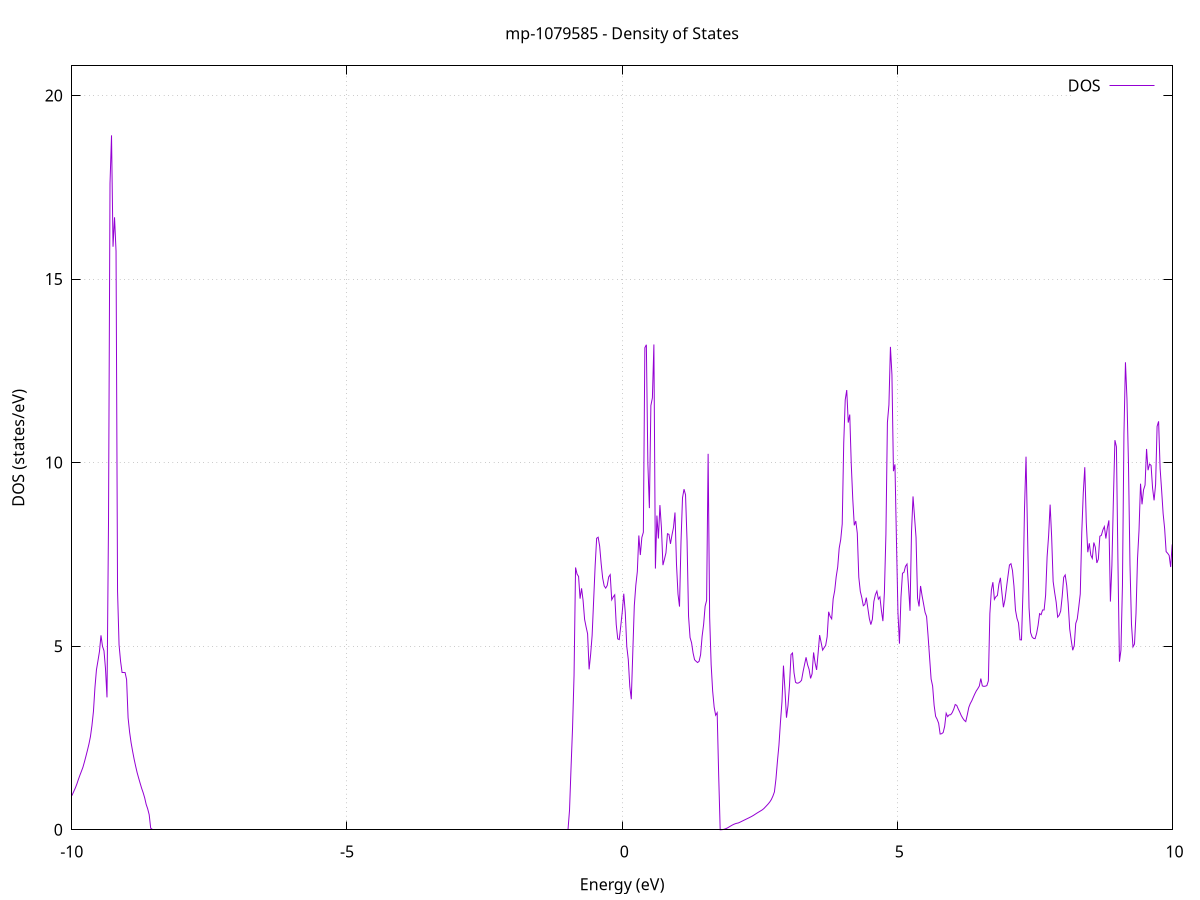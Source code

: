 set title 'mp-1079585 - Density of States'
set xlabel 'Energy (eV)'
set ylabel 'DOS (states/eV)'
set grid
set xrange [-10:10]
set yrange [0:20.806]
set xzeroaxis lt -1
set terminal png size 800,600
set output 'mp-1079585_dos_gnuplot.png'
plot '-' using 1:2 with lines title 'DOS'
-28.358600 0.000000
-28.331200 0.000000
-28.303800 0.000000
-28.276500 0.000000
-28.249100 0.000000
-28.221700 0.000000
-28.194300 0.000000
-28.167000 0.000000
-28.139600 0.000000
-28.112200 0.000000
-28.084800 0.000000
-28.057500 0.000000
-28.030100 0.000000
-28.002700 0.000000
-27.975300 0.000000
-27.948000 0.000000
-27.920600 0.000000
-27.893200 0.000000
-27.865800 0.000000
-27.838500 0.000000
-27.811100 0.000000
-27.783700 0.000000
-27.756300 0.000000
-27.729000 0.000000
-27.701600 0.000000
-27.674200 0.000000
-27.646800 0.000000
-27.619500 0.000000
-27.592100 0.000000
-27.564700 0.000000
-27.537300 0.000000
-27.510000 0.000000
-27.482600 0.000000
-27.455200 0.000000
-27.427800 0.000000
-27.400500 0.000000
-27.373100 0.000000
-27.345700 0.000000
-27.318300 0.000000
-27.291000 0.000000
-27.263600 0.000000
-27.236200 0.000000
-27.208800 0.000000
-27.181500 0.000000
-27.154100 0.000000
-27.126700 0.000000
-27.099300 0.000000
-27.072000 0.000000
-27.044600 0.000000
-27.017200 0.000000
-26.989800 0.000000
-26.962500 0.000000
-26.935100 0.000000
-26.907700 0.000000
-26.880300 0.000000
-26.853000 0.000000
-26.825600 0.000000
-26.798200 0.000000
-26.770800 0.000000
-26.743500 0.000000
-26.716100 0.000000
-26.688700 0.000000
-26.661300 0.000000
-26.634000 0.000000
-26.606600 0.000000
-26.579200 0.000000
-26.551800 0.000000
-26.524500 0.000000
-26.497100 0.000000
-26.469700 0.000000
-26.442300 0.000000
-26.415000 0.000000
-26.387600 0.000000
-26.360200 0.000000
-26.332800 0.000000
-26.305500 0.000000
-26.278100 0.000000
-26.250700 0.000000
-26.223300 0.000000
-26.196000 0.000000
-26.168600 0.000000
-26.141200 0.000000
-26.113800 0.000000
-26.086500 0.000000
-26.059100 0.000000
-26.031700 0.000000
-26.004300 0.000000
-25.977000 0.000000
-25.949600 0.000000
-25.922200 0.000000
-25.894800 0.000000
-25.867500 0.027200
-25.840100 1.627800
-25.812700 2.533800
-25.785300 3.947300
-25.758000 5.963600
-25.730600 22.195300
-25.703200 17.760400
-25.675800 16.967700
-25.648500 10.940600
-25.621100 17.395200
-25.593700 12.809200
-25.566300 15.262800
-25.539000 22.677500
-25.511600 36.453600
-25.484200 14.955800
-25.456800 11.227900
-25.429500 7.189900
-25.402100 24.987900
-25.374700 32.538700
-25.347300 25.396000
-25.320000 23.154300
-25.292600 31.966600
-25.265200 29.350400
-25.237800 24.668700
-25.210500 28.926600
-25.183100 40.632300
-25.155700 28.758900
-25.128300 27.466700
-25.101000 34.075200
-25.073600 37.921000
-25.046200 42.115500
-25.018800 29.032900
-24.991500 65.726000
-24.964100 39.393700
-24.936700 49.626000
-24.909300 63.841100
-24.882000 43.917400
-24.854600 40.672600
-24.827200 59.033000
-24.799800 52.397600
-24.772400 25.109100
-24.745100 31.023100
-24.717700 36.396300
-24.690300 37.401300
-24.662900 30.272800
-24.635600 65.799100
-24.608200 60.299900
-24.580800 0.000000
-24.553400 0.000000
-24.526100 0.000000
-24.498700 0.000000
-24.471300 0.000000
-24.443900 0.000000
-24.416600 0.000000
-24.389200 0.000000
-24.361800 0.000000
-24.334400 0.000000
-24.307100 0.000000
-24.279700 0.000000
-24.252300 0.000000
-24.224900 0.000000
-24.197600 0.000000
-24.170200 0.000000
-24.142800 0.000000
-24.115400 0.000000
-24.088100 0.000000
-24.060700 0.000000
-24.033300 0.000000
-24.005900 0.000000
-23.978600 0.000000
-23.951200 0.000000
-23.923800 0.000000
-23.896400 0.000000
-23.869100 0.000000
-23.841700 0.000000
-23.814300 0.000000
-23.786900 0.000000
-23.759600 0.000000
-23.732200 0.000000
-23.704800 0.000000
-23.677400 0.000000
-23.650100 0.000000
-23.622700 0.000000
-23.595300 0.000000
-23.567900 0.000000
-23.540600 0.000000
-23.513200 0.000000
-23.485800 0.000000
-23.458400 0.000000
-23.431100 0.000000
-23.403700 0.000000
-23.376300 0.000000
-23.348900 0.000000
-23.321600 0.000000
-23.294200 0.000000
-23.266800 0.000000
-23.239400 0.000000
-23.212100 0.000000
-23.184700 0.000000
-23.157300 0.000000
-23.129900 0.000000
-23.102600 0.000000
-23.075200 0.000000
-23.047800 0.000000
-23.020400 0.000000
-22.993100 0.000000
-22.965700 0.000000
-22.938300 0.000000
-22.910900 0.000000
-22.883600 0.000000
-22.856200 0.000000
-22.828800 0.000000
-22.801400 0.000000
-22.774100 0.000000
-22.746700 0.000000
-22.719300 0.000000
-22.691900 0.000000
-22.664600 0.000000
-22.637200 0.000000
-22.609800 0.000000
-22.582400 0.000000
-22.555100 0.000000
-22.527700 0.000000
-22.500300 0.000000
-22.472900 0.000000
-22.445600 0.000000
-22.418200 0.000000
-22.390800 0.000000
-22.363400 0.000000
-22.336100 0.000000
-22.308700 0.000000
-22.281300 0.000000
-22.253900 0.000000
-22.226600 0.000000
-22.199200 0.000000
-22.171800 0.000000
-22.144400 0.000000
-22.117100 0.000000
-22.089700 0.000000
-22.062300 0.000000
-22.034900 0.000000
-22.007600 0.000000
-21.980200 0.000000
-21.952800 0.000000
-21.925400 0.000000
-21.898100 0.000000
-21.870700 0.000000
-21.843300 0.000000
-21.815900 0.000000
-21.788600 0.000000
-21.761200 0.000000
-21.733800 0.000000
-21.706400 0.000000
-21.679100 0.000000
-21.651700 0.000000
-21.624300 0.000000
-21.596900 0.000000
-21.569600 0.000000
-21.542200 0.000000
-21.514800 0.000000
-21.487400 0.000000
-21.460100 0.000000
-21.432700 0.000000
-21.405300 0.000000
-21.377900 0.000000
-21.350600 0.000000
-21.323200 0.000000
-21.295800 0.000000
-21.268400 0.000000
-21.241100 0.000000
-21.213700 0.000000
-21.186300 0.000000
-21.158900 0.000000
-21.131600 0.000000
-21.104200 0.000000
-21.076800 0.000000
-21.049400 0.000000
-21.022100 0.000000
-20.994700 0.000000
-20.967300 0.000000
-20.939900 0.000000
-20.912600 0.000000
-20.885200 0.000000
-20.857800 0.000000
-20.830400 0.000000
-20.803100 0.000000
-20.775700 0.000000
-20.748300 0.000000
-20.720900 0.000000
-20.693600 0.000000
-20.666200 0.000000
-20.638800 0.000000
-20.611400 0.000000
-20.584100 0.000000
-20.556700 0.000000
-20.529300 0.000000
-20.501900 0.000000
-20.474600 0.000000
-20.447200 0.000000
-20.419800 0.000000
-20.392400 0.000000
-20.365100 0.000000
-20.337700 0.000000
-20.310300 0.000000
-20.282900 0.000000
-20.255600 0.000000
-20.228200 0.000000
-20.200800 0.000000
-20.173400 0.000000
-20.146100 0.000000
-20.118700 0.000000
-20.091300 0.000000
-20.063900 0.000000
-20.036600 0.000000
-20.009200 0.000000
-19.981800 0.000000
-19.954400 0.000000
-19.927100 0.000000
-19.899700 0.000000
-19.872300 0.000000
-19.844900 0.000000
-19.817600 0.000000
-19.790200 0.000000
-19.762800 0.000000
-19.735400 0.000000
-19.708100 0.000000
-19.680700 0.000000
-19.653300 0.000000
-19.625900 0.000000
-19.598600 0.000000
-19.571200 0.000000
-19.543800 0.000000
-19.516400 0.000000
-19.489100 0.000000
-19.461700 0.000000
-19.434300 0.000000
-19.406900 0.000000
-19.379600 0.000000
-19.352200 0.000000
-19.324800 0.000000
-19.297400 0.000000
-19.270100 0.000000
-19.242700 0.000000
-19.215300 0.000000
-19.187900 0.000000
-19.160600 0.000000
-19.133200 0.000000
-19.105800 0.000000
-19.078400 0.000000
-19.051100 0.000000
-19.023700 0.000000
-18.996300 0.000000
-18.968900 0.000000
-18.941600 0.000000
-18.914200 0.000000
-18.886800 0.000000
-18.859400 0.000000
-18.832000 0.000000
-18.804700 0.000000
-18.777300 0.000000
-18.749900 0.000000
-18.722500 0.000000
-18.695200 0.000000
-18.667800 0.000000
-18.640400 0.000000
-18.613000 0.000000
-18.585700 0.000000
-18.558300 0.000000
-18.530900 0.000000
-18.503500 0.000000
-18.476200 0.000000
-18.448800 0.000000
-18.421400 0.000000
-18.394000 0.000000
-18.366700 0.000000
-18.339300 0.000000
-18.311900 0.000000
-18.284500 0.000000
-18.257200 0.000000
-18.229800 0.000000
-18.202400 0.000000
-18.175000 0.000000
-18.147700 0.000000
-18.120300 0.000000
-18.092900 0.000000
-18.065500 0.000000
-18.038200 0.000000
-18.010800 0.000000
-17.983400 0.000000
-17.956000 0.000000
-17.928700 0.000000
-17.901300 0.000000
-17.873900 0.000000
-17.846500 0.000000
-17.819200 0.000000
-17.791800 0.000000
-17.764400 0.000000
-17.737000 0.000000
-17.709700 0.000000
-17.682300 0.000000
-17.654900 0.000000
-17.627500 0.000000
-17.600200 0.000000
-17.572800 0.000000
-17.545400 0.000000
-17.518000 0.000000
-17.490700 0.000000
-17.463300 0.000000
-17.435900 0.000000
-17.408500 0.000000
-17.381200 0.000000
-17.353800 0.000000
-17.326400 0.000000
-17.299000 0.000000
-17.271700 0.000000
-17.244300 0.000000
-17.216900 0.000000
-17.189500 0.000000
-17.162200 0.000000
-17.134800 0.000000
-17.107400 0.000000
-17.080000 0.000000
-17.052700 0.000000
-17.025300 0.000000
-16.997900 0.000000
-16.970500 0.000000
-16.943200 0.000000
-16.915800 0.000000
-16.888400 0.000000
-16.861000 0.000000
-16.833700 0.000000
-16.806300 0.000000
-16.778900 0.000000
-16.751500 0.000000
-16.724200 0.000000
-16.696800 0.000000
-16.669400 0.000000
-16.642000 0.000000
-16.614700 0.000000
-16.587300 0.000000
-16.559900 0.000000
-16.532500 0.000000
-16.505200 0.000000
-16.477800 0.000000
-16.450400 0.000000
-16.423000 0.000000
-16.395700 0.000000
-16.368300 0.000000
-16.340900 0.000000
-16.313500 0.000000
-16.286200 0.000000
-16.258800 0.000000
-16.231400 0.000000
-16.204000 0.000000
-16.176700 0.000000
-16.149300 0.000000
-16.121900 0.000000
-16.094500 0.000000
-16.067200 0.000000
-16.039800 0.000000
-16.012400 0.000000
-15.985000 0.000000
-15.957700 0.000000
-15.930300 0.000000
-15.902900 0.000000
-15.875500 0.000000
-15.848200 0.000000
-15.820800 0.000000
-15.793400 0.000000
-15.766000 0.000000
-15.738700 0.000000
-15.711300 0.000000
-15.683900 0.000000
-15.656500 0.000000
-15.629200 0.000000
-15.601800 0.000000
-15.574400 0.000000
-15.547000 0.000000
-15.519700 0.000000
-15.492300 0.000000
-15.464900 0.000000
-15.437500 0.000000
-15.410200 0.000000
-15.382800 0.000000
-15.355400 0.000000
-15.328000 0.000000
-15.300700 0.000000
-15.273300 0.000000
-15.245900 0.000000
-15.218500 0.000000
-15.191200 0.000000
-15.163800 0.000000
-15.136400 0.000000
-15.109000 0.000000
-15.081700 0.000000
-15.054300 0.000000
-15.026900 0.000000
-14.999500 0.000000
-14.972200 0.000000
-14.944800 0.000000
-14.917400 0.000000
-14.890000 0.000000
-14.862700 0.000000
-14.835300 0.000000
-14.807900 0.000000
-14.780500 0.000000
-14.753200 0.000000
-14.725800 0.000000
-14.698400 0.000000
-14.671000 0.000000
-14.643700 0.000000
-14.616300 0.000000
-14.588900 0.000000
-14.561500 0.000000
-14.534200 0.000000
-14.506800 0.000000
-14.479400 0.000000
-14.452000 0.000000
-14.424700 0.000000
-14.397300 0.000000
-14.369900 0.000000
-14.342500 0.000000
-14.315200 0.000000
-14.287800 0.000000
-14.260400 0.000000
-14.233000 0.000000
-14.205700 0.000000
-14.178300 0.000000
-14.150900 0.000000
-14.123500 0.000000
-14.096200 0.000000
-14.068800 0.000000
-14.041400 0.000000
-14.014000 0.000000
-13.986700 0.000000
-13.959300 0.000000
-13.931900 0.000000
-13.904500 0.000000
-13.877200 0.000000
-13.849800 0.000000
-13.822400 0.000000
-13.795000 0.000000
-13.767700 0.000000
-13.740300 0.000000
-13.712900 0.000000
-13.685500 0.000000
-13.658200 0.000000
-13.630800 0.000000
-13.603400 0.000000
-13.576000 0.000000
-13.548700 0.000000
-13.521300 0.000000
-13.493900 0.000000
-13.466500 0.000000
-13.439200 0.000000
-13.411800 0.000000
-13.384400 0.000000
-13.357000 0.000000
-13.329700 0.000000
-13.302300 0.000000
-13.274900 0.000000
-13.247500 0.000000
-13.220200 0.000000
-13.192800 0.000000
-13.165400 0.000000
-13.138000 0.000000
-13.110700 0.000000
-13.083300 0.000000
-13.055900 0.000000
-13.028500 0.000000
-13.001200 0.000000
-12.973800 0.000000
-12.946400 0.000000
-12.919000 0.000000
-12.891700 0.000000
-12.864300 0.000000
-12.836900 0.000000
-12.809500 0.000000
-12.782100 0.000000
-12.754800 0.000000
-12.727400 0.000000
-12.700000 0.000000
-12.672600 0.000000
-12.645300 0.000000
-12.617900 0.000000
-12.590500 0.000000
-12.563100 0.000000
-12.535800 0.000000
-12.508400 0.000000
-12.481000 0.000000
-12.453600 0.000000
-12.426300 0.000000
-12.398900 0.000000
-12.371500 0.000000
-12.344100 0.000000
-12.316800 0.000000
-12.289400 0.000000
-12.262000 0.000000
-12.234600 0.000000
-12.207300 0.000000
-12.179900 0.000000
-12.152500 0.000000
-12.125100 0.000000
-12.097800 0.000000
-12.070400 0.000000
-12.043000 0.000000
-12.015600 0.000000
-11.988300 0.000000
-11.960900 0.000000
-11.933500 0.000000
-11.906100 0.000000
-11.878800 0.000000
-11.851400 0.000000
-11.824000 0.000000
-11.796600 0.000000
-11.769300 0.000000
-11.741900 0.000000
-11.714500 0.000000
-11.687100 0.000000
-11.659800 0.000000
-11.632400 0.000000
-11.605000 0.000000
-11.577600 0.000000
-11.550300 0.000000
-11.522900 0.000000
-11.495500 0.000000
-11.468100 0.000000
-11.440800 0.000000
-11.413400 0.000000
-11.386000 0.000000
-11.358600 0.000000
-11.331300 0.000000
-11.303900 0.000000
-11.276500 0.000000
-11.249100 0.000000
-11.221800 0.000000
-11.194400 0.000000
-11.167000 0.000000
-11.139600 0.000000
-11.112300 0.000000
-11.084900 0.000000
-11.057500 0.000000
-11.030100 0.000000
-11.002800 0.000000
-10.975400 0.000000
-10.948000 0.000000
-10.920600 0.000000
-10.893300 0.000000
-10.865900 0.000000
-10.838500 0.000000
-10.811100 0.000000
-10.783800 0.000000
-10.756400 0.000000
-10.729000 0.000000
-10.701600 0.000000
-10.674300 0.000000
-10.646900 0.000000
-10.619500 0.000000
-10.592100 0.000000
-10.564800 0.000000
-10.537400 0.000000
-10.510000 0.000000
-10.482600 0.000000
-10.455300 0.000000
-10.427900 0.000000
-10.400500 0.000000
-10.373100 0.000000
-10.345800 0.000000
-10.318400 0.000000
-10.291000 0.000000
-10.263600 0.000000
-10.236300 0.000000
-10.208900 0.052800
-10.181500 0.285300
-10.154100 0.433700
-10.126800 0.478400
-10.099400 0.590600
-10.072000 0.711200
-10.044600 0.810200
-10.017300 0.872600
-9.989900 0.957800
-9.962500 1.049000
-9.935100 1.140500
-9.907800 1.246800
-9.880400 1.369900
-9.853000 1.484200
-9.825600 1.591100
-9.798300 1.700100
-9.770900 1.844600
-9.743500 2.000900
-9.716100 2.162500
-9.688800 2.331800
-9.661400 2.535300
-9.634000 2.836600
-9.606600 3.222300
-9.579300 3.874800
-9.551900 4.358200
-9.524500 4.603100
-9.497100 4.857800
-9.469800 5.295500
-9.442400 4.999800
-9.415000 4.874300
-9.387600 4.387200
-9.360300 3.605800
-9.332900 8.366600
-9.305500 17.604600
-9.278100 18.914400
-9.250800 15.881000
-9.223400 16.682100
-9.196000 15.760400
-9.168600 6.497100
-9.141300 5.037800
-9.113900 4.593600
-9.086500 4.284200
-9.059100 4.284300
-9.031800 4.282100
-9.004400 4.093200
-8.977000 3.050300
-8.949600 2.659600
-8.922300 2.369900
-8.894900 2.138500
-8.867500 1.924700
-8.840100 1.734200
-8.812800 1.556800
-8.785400 1.409400
-8.758000 1.266500
-8.730600 1.129700
-8.703300 1.010300
-8.675900 0.872000
-8.648500 0.691600
-8.621100 0.571400
-8.593800 0.411100
-8.566400 0.044100
-8.539000 0.000000
-8.511600 0.000000
-8.484300 0.000000
-8.456900 0.000000
-8.429500 0.000000
-8.402100 0.000000
-8.374800 0.000000
-8.347400 0.000000
-8.320000 0.000000
-8.292600 0.000000
-8.265300 0.000000
-8.237900 0.000000
-8.210500 0.000000
-8.183100 0.000000
-8.155800 0.000000
-8.128400 0.000000
-8.101000 0.000000
-8.073600 0.000000
-8.046300 0.000000
-8.018900 0.000000
-7.991500 0.000000
-7.964100 0.000000
-7.936800 0.000000
-7.909400 0.000000
-7.882000 0.000000
-7.854600 0.000000
-7.827300 0.000000
-7.799900 0.000000
-7.772500 0.000000
-7.745100 0.000000
-7.717800 0.000000
-7.690400 0.000000
-7.663000 0.000000
-7.635600 0.000000
-7.608300 0.000000
-7.580900 0.000000
-7.553500 0.000000
-7.526100 0.000000
-7.498800 0.000000
-7.471400 0.000000
-7.444000 0.000000
-7.416600 0.000000
-7.389300 0.000000
-7.361900 0.000000
-7.334500 0.000000
-7.307100 0.000000
-7.279800 0.000000
-7.252400 0.000000
-7.225000 0.000000
-7.197600 0.000000
-7.170300 0.000000
-7.142900 0.000000
-7.115500 0.000000
-7.088100 0.000000
-7.060800 0.000000
-7.033400 0.000000
-7.006000 0.000000
-6.978600 0.000000
-6.951300 0.000000
-6.923900 0.000000
-6.896500 0.000000
-6.869100 0.000000
-6.841800 0.000000
-6.814400 0.000000
-6.787000 0.000000
-6.759600 0.000000
-6.732200 0.000000
-6.704900 0.000000
-6.677500 0.000000
-6.650100 0.000000
-6.622700 0.000000
-6.595400 0.000000
-6.568000 0.000000
-6.540600 0.000000
-6.513200 0.000000
-6.485900 0.000000
-6.458500 0.000000
-6.431100 0.000000
-6.403700 0.000000
-6.376400 0.000000
-6.349000 0.000000
-6.321600 0.000000
-6.294200 0.000000
-6.266900 0.000000
-6.239500 0.000000
-6.212100 0.000000
-6.184700 0.000000
-6.157400 0.000000
-6.130000 0.000000
-6.102600 0.000000
-6.075200 0.000000
-6.047900 0.000000
-6.020500 0.000000
-5.993100 0.000000
-5.965700 0.000000
-5.938400 0.000000
-5.911000 0.000000
-5.883600 0.000000
-5.856200 0.000000
-5.828900 0.000000
-5.801500 0.000000
-5.774100 0.000000
-5.746700 0.000000
-5.719400 0.000000
-5.692000 0.000000
-5.664600 0.000000
-5.637200 0.000000
-5.609900 0.000000
-5.582500 0.000000
-5.555100 0.000000
-5.527700 0.000000
-5.500400 0.000000
-5.473000 0.000000
-5.445600 0.000000
-5.418200 0.000000
-5.390900 0.000000
-5.363500 0.000000
-5.336100 0.000000
-5.308700 0.000000
-5.281400 0.000000
-5.254000 0.000000
-5.226600 0.000000
-5.199200 0.000000
-5.171900 0.000000
-5.144500 0.000000
-5.117100 0.000000
-5.089700 0.000000
-5.062400 0.000000
-5.035000 0.000000
-5.007600 0.000000
-4.980200 0.000000
-4.952900 0.000000
-4.925500 0.000000
-4.898100 0.000000
-4.870700 0.000000
-4.843400 0.000000
-4.816000 0.000000
-4.788600 0.000000
-4.761200 0.000000
-4.733900 0.000000
-4.706500 0.000000
-4.679100 0.000000
-4.651700 0.000000
-4.624400 0.000000
-4.597000 0.000000
-4.569600 0.000000
-4.542200 0.000000
-4.514900 0.000000
-4.487500 0.000000
-4.460100 0.000000
-4.432700 0.000000
-4.405400 0.000000
-4.378000 0.000000
-4.350600 0.000000
-4.323200 0.000000
-4.295900 0.000000
-4.268500 0.000000
-4.241100 0.000000
-4.213700 0.000000
-4.186400 0.000000
-4.159000 0.000000
-4.131600 0.000000
-4.104200 0.000000
-4.076900 0.000000
-4.049500 0.000000
-4.022100 0.000000
-3.994700 0.000000
-3.967400 0.000000
-3.940000 0.000000
-3.912600 0.000000
-3.885200 0.000000
-3.857900 0.000000
-3.830500 0.000000
-3.803100 0.000000
-3.775700 0.000000
-3.748400 0.000000
-3.721000 0.000000
-3.693600 0.000000
-3.666200 0.000000
-3.638900 0.000000
-3.611500 0.000000
-3.584100 0.000000
-3.556700 0.000000
-3.529400 0.000000
-3.502000 0.000000
-3.474600 0.000000
-3.447200 0.000000
-3.419900 0.000000
-3.392500 0.000000
-3.365100 0.000000
-3.337700 0.000000
-3.310400 0.000000
-3.283000 0.000000
-3.255600 0.000000
-3.228200 0.000000
-3.200900 0.000000
-3.173500 0.000000
-3.146100 0.000000
-3.118700 0.000000
-3.091400 0.000000
-3.064000 0.000000
-3.036600 0.000000
-3.009200 0.000000
-2.981900 0.000000
-2.954500 0.000000
-2.927100 0.000000
-2.899700 0.000000
-2.872400 0.000000
-2.845000 0.000000
-2.817600 0.000000
-2.790200 0.000000
-2.762900 0.000000
-2.735500 0.000000
-2.708100 0.000000
-2.680700 0.000000
-2.653400 0.000000
-2.626000 0.000000
-2.598600 0.000000
-2.571200 0.000000
-2.543900 0.000000
-2.516500 0.000000
-2.489100 0.000000
-2.461700 0.000000
-2.434400 0.000000
-2.407000 0.000000
-2.379600 0.000000
-2.352200 0.000000
-2.324900 0.000000
-2.297500 0.000000
-2.270100 0.000000
-2.242700 0.000000
-2.215400 0.000000
-2.188000 0.000000
-2.160600 0.000000
-2.133200 0.000000
-2.105900 0.000000
-2.078500 0.000000
-2.051100 0.000000
-2.023700 0.000000
-1.996400 0.000000
-1.969000 0.000000
-1.941600 0.000000
-1.914200 0.000000
-1.886900 0.000000
-1.859500 0.000000
-1.832100 0.000000
-1.804700 0.000000
-1.777400 0.000000
-1.750000 0.000000
-1.722600 0.000000
-1.695200 0.000000
-1.667900 0.000000
-1.640500 0.000000
-1.613100 0.000000
-1.585700 0.000000
-1.558400 0.000000
-1.531000 0.000000
-1.503600 0.000000
-1.476200 0.000000
-1.448900 0.000000
-1.421500 0.000000
-1.394100 0.000000
-1.366700 0.000000
-1.339400 0.000000
-1.312000 0.000000
-1.284600 0.000000
-1.257200 0.000000
-1.229900 0.000000
-1.202500 0.000000
-1.175100 0.000000
-1.147700 0.000000
-1.120400 0.000000
-1.093000 0.000000
-1.065600 0.000000
-1.038200 0.000000
-1.010900 0.000000
-0.983500 0.006900
-0.956100 0.534900
-0.928700 1.682900
-0.901400 2.765300
-0.874000 4.197700
-0.846600 7.143800
-0.819200 6.962800
-0.791800 6.899600
-0.764500 6.295000
-0.737100 6.576500
-0.709700 6.245600
-0.682300 5.730800
-0.655000 5.525900
-0.627600 5.336500
-0.600200 4.368400
-0.572800 4.773500
-0.545500 5.292600
-0.518100 6.239100
-0.490700 7.185400
-0.463300 7.939400
-0.436000 7.968400
-0.408600 7.725400
-0.381200 7.247900
-0.353800 6.855800
-0.326500 6.642900
-0.299100 6.581800
-0.271700 6.651400
-0.244300 6.887300
-0.217000 6.949000
-0.189600 6.263900
-0.162200 6.342300
-0.134800 6.398900
-0.107500 5.593100
-0.080100 5.198600
-0.052700 5.180200
-0.025300 5.544800
0.002000 5.934600
0.029400 6.429900
0.056800 5.916900
0.084200 4.995200
0.111500 4.636600
0.138900 3.904400
0.166300 3.556200
0.193700 4.846900
0.221000 6.104900
0.248400 6.659400
0.275800 7.031400
0.303200 8.016000
0.330500 7.483000
0.357900 7.960800
0.385300 8.103200
0.412700 13.130700
0.440000 13.210200
0.467400 9.973500
0.494800 8.761500
0.522200 11.554800
0.549500 11.762600
0.576900 13.217800
0.604300 7.114600
0.631700 8.559000
0.659000 7.932800
0.686400 8.843100
0.713800 8.226500
0.741200 7.207900
0.768500 7.367600
0.795900 7.542400
0.823300 8.063100
0.850700 8.046200
0.878000 7.788200
0.905400 8.027300
0.932800 8.233100
0.960200 8.641100
0.987500 7.230600
1.014900 6.419900
1.042300 6.078600
1.069700 7.858900
1.097000 9.044100
1.124400 9.277300
1.151800 9.122900
1.179200 7.878900
1.206500 5.817200
1.233900 5.236200
1.261300 5.094700
1.288700 4.817000
1.316000 4.631600
1.343400 4.589000
1.370800 4.554900
1.398200 4.588400
1.425500 4.767500
1.452900 5.267400
1.480300 5.590000
1.507700 6.088000
1.535000 6.247100
1.562400 10.241000
1.589800 5.794000
1.617200 4.500100
1.644500 3.779500
1.671900 3.340700
1.699300 3.119300
1.726700 3.188500
1.754000 1.490300
1.781400 0.000000
1.808800 0.001800
1.836200 0.008100
1.863500 0.019200
1.890900 0.034900
1.918300 0.055200
1.945700 0.079900
1.973000 0.103900
2.000400 0.127300
2.027800 0.148000
2.055200 0.164600
2.082500 0.177100
2.109900 0.185500
2.137300 0.203700
2.164700 0.223800
2.192000 0.244100
2.219400 0.264300
2.246800 0.284400
2.274200 0.304400
2.301500 0.324300
2.328900 0.344800
2.356300 0.366300
2.383700 0.390100
2.411000 0.416400
2.438400 0.443500
2.465800 0.469300
2.493200 0.493700
2.520500 0.518700
2.547900 0.544500
2.575300 0.578300
2.602700 0.621700
2.630000 0.665300
2.657400 0.710600
2.684800 0.762300
2.712200 0.827800
2.739500 0.917400
2.766900 1.031800
2.794300 1.377800
2.821700 1.866300
2.849000 2.304800
2.876400 2.927200
2.903800 3.480200
2.931200 4.470700
2.958500 3.812900
2.985900 3.052600
3.013300 3.377300
3.040700 3.926500
3.068000 4.770200
3.095400 4.814700
3.122800 4.279500
3.150200 4.017500
3.177500 3.992100
3.204900 3.998800
3.232300 4.026100
3.259700 4.071500
3.287000 4.303500
3.314400 4.501100
3.341800 4.697100
3.369200 4.496800
3.396500 4.369000
3.423900 4.122800
3.451300 4.246800
3.478700 4.829300
3.506000 4.545000
3.533400 4.354600
3.560800 4.809200
3.588200 5.302300
3.615500 5.102000
3.642900 4.893300
3.670300 4.959100
3.697700 5.019000
3.725000 5.257600
3.752400 5.937600
3.779800 5.809800
3.807200 5.745100
3.834500 6.290600
3.861900 6.510600
3.889300 6.891000
3.916700 7.156500
3.944000 7.671600
3.971400 7.903100
3.998800 8.327700
4.026200 10.531200
4.053500 11.711200
4.080900 11.977200
4.108300 11.090500
4.135700 11.309200
4.163000 9.962000
4.190400 9.010000
4.217800 8.292300
4.245200 8.409400
4.272500 8.078600
4.299900 6.880700
4.327300 6.495200
4.354700 6.322900
4.382000 6.101600
4.409400 6.136100
4.436800 6.322900
4.464200 6.036300
4.491500 5.752800
4.518900 5.587800
4.546300 5.733400
4.573700 6.217800
4.601000 6.402900
4.628400 6.499600
4.655800 6.281300
4.683200 6.341600
4.710500 5.976300
4.737900 5.683200
4.765300 6.471700
4.792700 8.044000
4.820000 11.095700
4.847400 11.572200
4.874800 13.152900
4.902200 12.393600
4.929500 9.767100
4.956900 9.952400
4.984300 7.875800
5.011700 5.901300
5.039000 5.068800
5.066400 6.333100
5.093800 6.986400
5.121200 7.014500
5.148500 7.176100
5.175900 7.237600
5.203300 6.631900
5.230700 5.963800
5.258100 8.129500
5.285400 9.079800
5.312800 8.518900
5.340200 7.960100
5.367600 6.311400
5.394900 6.083000
5.422300 6.640400
5.449700 6.374800
5.477100 6.151100
5.504400 5.921400
5.531800 5.807700
5.559200 5.273700
5.586600 4.685400
5.613900 4.106400
5.641300 3.915500
5.668700 3.390100
5.696100 3.088100
5.723400 3.009800
5.750800 2.901100
5.778200 2.607500
5.805600 2.616800
5.832900 2.648500
5.860300 2.818500
5.887700 3.172200
5.915100 3.081800
5.942400 3.129200
5.969800 3.133800
5.997200 3.190400
6.024600 3.283200
6.051900 3.411400
6.079300 3.388000
6.106700 3.292300
6.134100 3.206400
6.161400 3.111600
6.188800 3.039200
6.216200 2.981500
6.243600 2.946000
6.270900 3.128300
6.298300 3.331000
6.325700 3.438000
6.353100 3.513800
6.380400 3.609100
6.407800 3.700700
6.435200 3.782500
6.462600 3.844300
6.489900 3.914600
6.517300 4.119300
6.544700 3.918400
6.572100 3.906400
6.599400 3.911100
6.626800 3.926500
6.654200 4.055800
6.681600 5.887900
6.708900 6.526200
6.736300 6.742900
6.763700 6.276200
6.791100 6.347300
6.818400 6.380400
6.845800 6.691400
6.873200 6.862800
6.900600 6.448300
6.927900 6.061200
6.955300 6.260000
6.982700 6.585700
7.010100 6.904700
7.037400 7.211400
7.064800 7.247400
7.092200 7.062900
7.119600 6.633200
7.146900 5.983900
7.174300 5.757800
7.201700 5.634000
7.229100 5.174700
7.256400 5.171400
7.283800 6.532100
7.311200 8.760700
7.338600 10.161200
7.365900 8.089200
7.393300 6.047200
7.420700 5.375200
7.448100 5.254000
7.475400 5.212500
7.502800 5.205200
7.530200 5.343400
7.557600 5.568000
7.584900 5.885900
7.612300 5.858400
7.639700 5.985900
7.667100 5.987300
7.694400 6.388200
7.721800 7.438100
7.749200 8.015600
7.776600 8.856100
7.803900 7.985800
7.831300 6.763800
7.858700 6.462000
7.886100 6.200800
7.913400 5.792300
7.940800 5.842700
7.968200 5.956700
7.995600 6.352000
8.022900 6.875600
8.050300 6.941200
8.077700 6.653300
8.105100 6.150300
8.132400 5.466800
8.159800 5.164600
8.187200 4.889600
8.214600 5.014400
8.241900 5.618600
8.269300 5.741200
8.296700 6.066400
8.324100 6.422800
8.351400 8.097100
8.378800 9.170100
8.406200 9.875600
8.433600 8.364500
8.460900 7.559200
8.488300 7.803400
8.515700 7.478500
8.543100 7.391400
8.570400 7.824300
8.597800 7.694500
8.625200 7.267600
8.652600 7.370100
8.679900 7.995600
8.707300 8.018800
8.734700 8.165300
8.762100 8.258500
8.789400 7.932700
8.816800 8.228000
8.844200 8.426900
8.871600 6.214400
8.898900 7.201700
8.926300 9.012100
8.953700 10.612000
8.981100 10.431300
9.008400 7.336500
9.035800 4.577100
9.063200 4.891400
9.090600 6.651600
9.117900 10.783700
9.145300 12.732200
9.172700 11.736500
9.200100 9.975100
9.227400 7.226900
9.254800 5.593900
9.282200 4.981500
9.309600 5.059200
9.336900 5.891700
9.364300 7.382300
9.391700 8.156100
9.419100 9.426200
9.446400 8.864100
9.473800 9.257900
9.501200 9.387100
9.528600 10.372100
9.555900 9.793600
9.583300 9.961000
9.610700 9.924800
9.638100 9.302500
9.665400 8.971800
9.692800 9.401900
9.720200 10.987100
9.747600 11.124200
9.774900 9.844200
9.802300 9.248700
9.829700 8.614300
9.857100 8.205700
9.884400 7.575900
9.911800 7.530500
9.939200 7.472700
9.966600 7.156300
9.993900 7.758400
10.021300 7.864200
10.048700 8.476200
10.076100 9.072100
10.103400 10.699100
10.130800 13.070400
10.158200 13.252600
10.185600 13.339400
10.212900 11.016700
10.240300 11.767900
10.267700 10.759300
10.295100 11.641400
10.322400 11.415000
10.349800 10.276000
10.377200 10.380100
10.404600 9.838400
10.431900 10.414900
10.459300 10.335000
10.486700 11.208400
10.514100 10.053000
10.541400 8.140900
10.568800 8.224400
10.596200 9.113300
10.623600 8.772900
10.650900 6.658800
10.678300 5.480900
10.705700 5.224000
10.733100 6.161600
10.760400 6.473500
10.787800 7.523800
10.815200 8.908400
10.842600 10.139700
10.869900 6.835100
10.897300 7.801700
10.924700 9.053300
10.952100 8.926700
10.979400 8.595300
11.006800 7.864400
11.034200 7.205000
11.061600 6.933600
11.088900 7.489300
11.116300 8.036900
11.143700 8.880000
11.171100 7.141400
11.198400 5.958700
11.225800 6.117800
11.253200 5.605200
11.280600 6.289000
11.308000 5.869800
11.335300 5.527100
11.362700 6.540100
11.390100 6.268600
11.417500 6.485600
11.444800 6.396800
11.472200 6.849400
11.499600 7.161800
11.527000 8.382900
11.554300 10.384400
11.581700 9.402800
11.609100 8.430700
11.636500 8.105400
11.663800 8.907700
11.691200 9.184000
11.718600 6.925700
11.746000 5.884000
11.773300 4.691400
11.800700 4.479000
11.828100 4.254100
11.855500 3.913300
11.882800 3.762800
11.910200 3.681000
11.937600 3.536300
11.965000 3.342000
11.992300 3.143600
12.019700 3.048600
12.047100 2.985300
12.074500 2.888300
12.101800 2.870700
12.129200 2.935800
12.156600 2.743400
12.184000 2.777900
12.211300 2.917300
12.238700 2.665500
12.266100 2.729000
12.293500 2.991700
12.320800 3.273700
12.348200 3.541500
12.375600 3.689500
12.403000 3.787100
12.430300 3.913600
12.457700 3.949700
12.485100 3.927300
12.512500 3.835900
12.539800 3.727100
12.567200 3.676800
12.594600 3.480500
12.622000 3.278100
12.649300 3.264900
12.676700 3.247200
12.704100 3.051700
12.731500 2.737400
12.758800 2.517800
12.786200 2.333800
12.813600 2.187600
12.841000 2.107000
12.868300 2.072000
12.895700 2.040100
12.923100 2.011400
12.950500 1.996500
12.977800 1.932800
13.005200 1.856300
13.032600 1.806700
13.060000 1.513100
13.087300 1.157800
13.114700 1.030600
13.142100 1.004700
13.169500 0.992400
13.196800 0.989200
13.224200 1.001000
13.251600 1.027500
13.279000 1.138700
13.306300 1.892900
13.333700 1.976300
13.361100 2.100200
13.388500 2.298900
13.415800 2.595300
13.443200 2.870300
13.470600 2.806700
13.498000 2.685800
13.525300 2.572600
13.552700 2.543600
13.580100 2.502000
13.607500 2.483400
13.634800 2.498100
13.662200 2.513300
13.689600 2.566500
13.717000 2.633100
13.744300 2.648500
13.771700 2.562300
13.799100 2.484700
13.826500 2.433800
13.853800 2.388100
13.881200 2.375700
13.908600 2.378800
13.936000 2.383200
13.963300 2.388800
13.990700 2.395400
14.018100 2.401900
14.045500 2.406800
14.072800 2.437100
14.100200 2.524300
14.127600 2.581800
14.155000 2.644200
14.182300 2.684000
14.209700 2.672200
14.237100 2.641000
14.264500 2.651100
14.291800 2.577200
14.319200 2.504500
14.346600 2.431800
14.374000 2.357400
14.401300 2.286900
14.428700 2.222300
14.456100 2.145400
14.483500 2.103300
14.510800 2.075000
14.538200 2.049400
14.565600 2.025700
14.593000 2.001200
14.620300 1.977700
14.647700 1.955100
14.675100 1.934100
14.702500 1.913700
14.729800 1.894400
14.757200 1.880000
14.784600 1.858900
14.812000 1.835700
14.839300 1.821100
14.866700 1.813100
14.894100 1.798600
14.921500 1.781700
14.948800 1.766300
14.976200 1.755100
15.003600 1.751500
15.031000 1.758300
15.058300 1.774600
15.085700 1.800500
15.113100 1.832700
15.140500 1.882400
15.167800 1.945400
15.195200 2.018700
15.222600 2.080400
15.250000 2.150300
15.277300 2.227700
15.304700 2.430500
15.332100 2.555200
15.359500 2.509900
15.386800 2.489900
15.414200 2.503600
15.441600 2.558800
15.469000 2.644100
15.496300 2.723300
15.523700 2.798600
15.551100 3.498900
15.578500 2.504900
15.605800 2.309300
15.633200 2.181300
15.660600 2.082400
15.688000 1.926700
15.715300 1.842200
15.742700 1.787000
15.770100 1.786300
15.797500 1.817800
15.824800 1.869500
15.852200 1.941400
15.879600 2.030600
15.907000 2.143300
15.934300 2.152800
15.961700 2.184700
15.989100 2.296900
16.016500 2.445100
16.043800 2.600600
16.071200 2.744600
16.098600 2.902700
16.126000 3.122900
16.153300 3.365900
16.180700 3.606100
16.208100 3.881000
16.235500 3.869900
16.262800 3.695500
16.290200 3.386000
16.317600 3.110600
16.345000 2.886900
16.372300 2.901300
16.399700 2.949900
16.427100 2.955400
16.454500 3.247200
16.481800 3.350800
16.509200 3.373500
16.536600 3.443200
16.564000 3.484400
16.591300 3.217800
16.618700 2.829400
16.646100 2.575400
16.673500 2.391200
16.700800 2.294200
16.728200 2.289600
16.755600 2.348500
16.783000 2.434900
16.810300 2.709800
16.837700 2.530500
16.865100 2.260300
16.892500 2.170600
16.919800 2.183900
16.947200 2.401200
16.974600 2.585400
17.002000 2.732200
17.029300 2.808300
17.056700 2.821200
17.084100 2.934700
17.111500 2.720800
17.138800 2.367200
17.166200 2.470100
17.193600 2.457900
17.221000 2.452900
17.248400 2.495900
17.275700 2.815400
17.303100 2.917100
17.330500 2.983500
17.357900 3.066300
17.385200 3.188500
17.412600 3.403600
17.440000 3.679600
17.467400 3.927400
17.494700 4.145900
17.522100 4.355200
17.549500 4.409800
17.576900 4.175700
17.604200 3.955900
17.631600 3.847400
17.659000 3.733300
17.686400 3.567200
17.713700 3.360500
17.741100 3.286000
17.768500 3.320500
17.795900 3.389200
17.823200 3.503700
17.850600 3.582600
17.878000 3.596200
17.905400 3.561400
17.932700 3.497400
17.960100 3.407000
17.987500 3.347900
18.014900 3.327400
18.042200 3.178900
18.069600 3.116600
18.097000 3.187800
18.124400 3.047700
18.151700 2.961800
18.179100 3.005400
18.206500 3.284500
18.233900 4.272300
18.261200 3.916800
18.288600 3.727800
18.316000 4.571100
18.343400 4.577700
18.370700 4.685000
18.398100 4.433900
18.425500 4.238100
18.452900 4.194700
18.480200 4.176900
18.507600 4.220300
18.535000 4.302900
18.562400 4.455000
18.589700 4.543200
18.617100 4.622300
18.644500 4.812300
18.671900 4.903900
18.699200 4.830500
18.726600 4.653700
18.754000 4.517900
18.781400 4.480400
18.808700 4.448800
18.836100 4.322000
18.863500 3.980500
18.890900 3.719000
18.918200 3.683500
18.945600 3.586500
18.973000 3.510100
19.000400 3.477000
19.027700 3.440600
19.055100 3.416000
19.082500 3.445900
19.109900 3.507700
19.137200 3.639400
19.164600 3.906600
19.192000 4.197800
19.219400 4.228900
19.246700 4.243000
19.274100 4.241100
19.301500 4.260700
19.328900 4.106600
19.356200 3.963700
19.383600 3.791200
19.411000 3.795500
19.438400 3.956300
19.465700 4.051100
19.493100 3.915500
19.520500 3.829400
19.547900 3.801200
19.575200 3.839300
19.602600 3.911700
19.630000 4.036300
19.657400 4.314000
19.684700 4.576600
19.712100 4.667000
19.739500 4.436700
19.766900 4.299700
19.794200 4.145200
19.821600 4.013400
19.849000 3.992700
19.876400 4.239400
19.903700 4.432600
19.931100 4.392200
19.958500 4.117600
19.985900 4.099300
20.013200 4.917400
20.040600 5.513800
20.068000 6.040700
20.095400 6.622800
20.122700 6.631200
20.150100 5.328100
20.177500 5.125400
20.204900 4.984200
20.232200 4.944500
20.259600 4.911000
20.287000 4.870100
20.314400 4.861100
20.341700 4.922700
20.369100 5.211900
20.396500 5.552300
20.423900 5.854500
20.451200 5.970100
20.478600 6.072500
20.506000 6.029000
20.533400 6.236900
20.560700 6.313400
20.588100 6.137600
20.615500 6.134200
20.642900 6.217300
20.670200 5.974800
20.697600 5.871600
20.725000 5.609500
20.752400 5.244000
20.779700 5.495600
20.807100 5.155400
20.834500 4.430200
20.861900 4.349700
20.889200 4.406800
20.916600 4.382900
20.944000 4.318900
20.971400 4.280200
20.998700 4.253900
21.026100 4.250800
21.053500 5.029900
21.080900 5.069200
21.108200 4.562900
21.135600 4.419000
21.163000 4.258800
21.190400 3.760100
21.217700 3.463300
21.245100 3.697000
21.272500 4.045900
21.299900 4.177400
21.327200 4.331300
21.354600 4.646100
21.382000 3.902200
21.409400 3.928700
21.436700 3.966000
21.464100 4.173600
21.491500 4.265900
21.518900 4.331900
21.546200 4.340100
21.573600 4.166500
21.601000 4.038600
21.628400 4.622800
21.655700 4.792500
21.683100 5.080700
21.710500 4.440700
21.737900 4.313700
21.765200 4.295800
21.792600 4.270000
21.820000 4.262000
21.847400 4.374900
21.874700 4.495400
21.902100 4.698500
21.929500 4.876400
21.956900 5.008300
21.984200 5.155500
22.011600 5.314500
22.039000 5.469200
22.066400 5.479400
22.093700 5.415200
22.121100 5.090700
22.148500 5.053200
22.175900 4.603400
22.203200 5.020000
22.230600 4.809200
22.258000 4.366800
22.285400 4.154200
22.312700 4.113900
22.340100 4.112900
22.367500 4.132400
22.394900 4.196800
22.422200 4.574300
22.449600 3.581000
22.477000 3.493100
22.504400 3.459500
22.531700 3.493300
22.559100 3.539800
22.586500 3.625300
22.613900 3.458000
22.641200 3.435900
22.668600 2.836100
22.696000 2.462300
22.723400 2.156700
22.750700 1.917200
22.778100 1.813200
22.805500 1.753700
22.832900 1.703200
22.860200 1.664800
22.887600 1.630400
22.915000 1.644900
22.942400 1.754500
22.969700 2.145200
22.997100 1.839500
23.024500 1.798100
23.051900 1.801700
23.079200 1.682300
23.106600 1.593600
23.134000 1.514600
23.161400 1.448500
23.188700 1.388800
23.216100 1.334400
23.243500 1.276000
23.270900 1.274800
23.298300 1.245700
23.325600 1.193700
23.353000 1.128900
23.380400 1.052000
23.407800 0.962900
23.435100 0.889900
23.462500 0.850900
23.489900 0.762500
23.517300 0.680600
23.544600 0.605300
23.572000 0.536500
23.599400 0.473700
23.626800 0.417500
23.654100 0.369100
23.681500 0.312200
23.708900 0.066400
23.736300 0.034400
23.763600 0.018500
23.791000 0.012700
23.818400 0.007800
23.845800 0.003600
23.873100 0.001000
23.900500 0.000000
23.927900 0.000000
23.955300 0.000000
23.982600 0.000000
24.010000 0.000000
24.037400 0.000000
24.064800 0.000000
24.092100 0.000000
24.119500 0.000000
24.146900 0.000000
24.174300 0.000000
24.201600 0.000000
24.229000 0.000000
24.256400 0.000000
24.283800 0.000000
24.311100 0.000000
24.338500 0.000000
24.365900 0.000000
24.393300 0.000000
24.420600 0.000000
24.448000 0.000000
24.475400 0.000000
24.502800 0.000000
24.530100 0.000000
24.557500 0.000000
24.584900 0.000000
24.612300 0.000000
24.639600 0.000000
24.667000 0.000000
24.694400 0.000000
24.721800 0.000000
24.749100 0.000000
24.776500 0.000000
24.803900 0.000000
24.831300 0.000000
24.858600 0.000000
24.886000 0.000000
24.913400 0.000000
24.940800 0.000000
24.968100 0.000000
24.995500 0.000000
25.022900 0.000000
25.050300 0.000000
25.077600 0.000000
25.105000 0.000000
25.132400 0.000000
25.159800 0.000000
25.187100 0.000000
25.214500 0.000000
25.241900 0.000000
25.269300 0.000000
25.296600 0.000000
25.324000 0.000000
25.351400 0.000000
25.378800 0.000000
25.406100 0.000000
25.433500 0.000000
25.460900 0.000000
25.488300 0.000000
25.515600 0.000000
25.543000 0.000000
25.570400 0.000000
25.597800 0.000000
25.625100 0.000000
25.652500 0.000000
25.679900 0.000000
25.707300 0.000000
25.734600 0.000000
25.762000 0.000000
25.789400 0.000000
25.816800 0.000000
25.844100 0.000000
25.871500 0.000000
25.898900 0.000000
25.926300 0.000000
25.953600 0.000000
25.981000 0.000000
26.008400 0.000000
26.035800 0.000000
26.063100 0.000000
26.090500 0.000000
26.117900 0.000000
26.145300 0.000000
26.172600 0.000000
26.200000 0.000000
26.227400 0.000000
26.254800 0.000000
26.282100 0.000000
26.309500 0.000000
26.336900 0.000000
26.364300 0.000000
26.391600 0.000000
e

